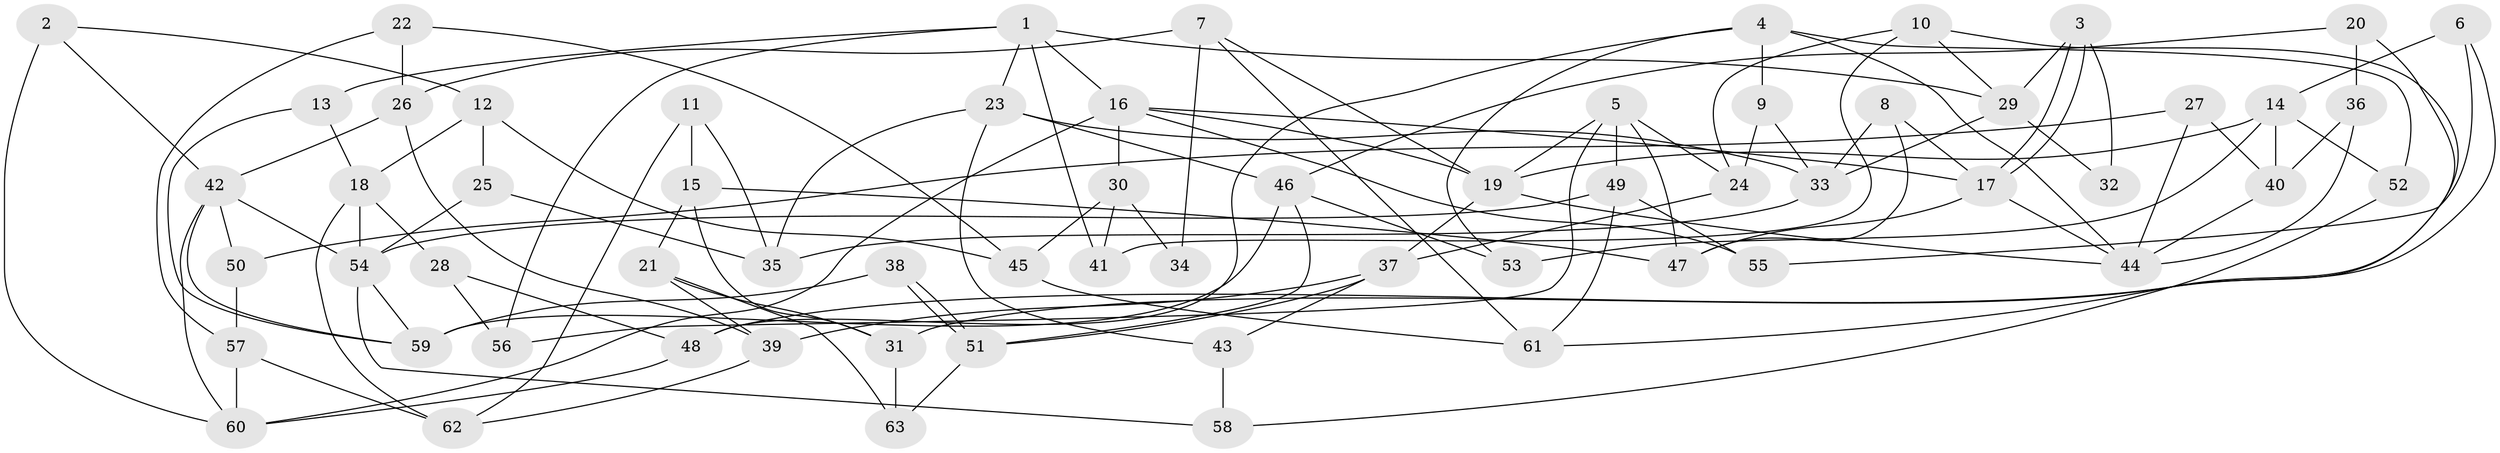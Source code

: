 // Generated by graph-tools (version 1.1) at 2025/26/03/09/25 03:26:15]
// undirected, 63 vertices, 126 edges
graph export_dot {
graph [start="1"]
  node [color=gray90,style=filled];
  1;
  2;
  3;
  4;
  5;
  6;
  7;
  8;
  9;
  10;
  11;
  12;
  13;
  14;
  15;
  16;
  17;
  18;
  19;
  20;
  21;
  22;
  23;
  24;
  25;
  26;
  27;
  28;
  29;
  30;
  31;
  32;
  33;
  34;
  35;
  36;
  37;
  38;
  39;
  40;
  41;
  42;
  43;
  44;
  45;
  46;
  47;
  48;
  49;
  50;
  51;
  52;
  53;
  54;
  55;
  56;
  57;
  58;
  59;
  60;
  61;
  62;
  63;
  1 -- 16;
  1 -- 23;
  1 -- 13;
  1 -- 29;
  1 -- 41;
  1 -- 56;
  2 -- 12;
  2 -- 42;
  2 -- 60;
  3 -- 29;
  3 -- 17;
  3 -- 17;
  3 -- 32;
  4 -- 53;
  4 -- 44;
  4 -- 9;
  4 -- 48;
  4 -- 52;
  5 -- 47;
  5 -- 19;
  5 -- 24;
  5 -- 49;
  5 -- 56;
  6 -- 55;
  6 -- 48;
  6 -- 14;
  7 -- 26;
  7 -- 19;
  7 -- 34;
  7 -- 61;
  8 -- 17;
  8 -- 47;
  8 -- 33;
  9 -- 24;
  9 -- 33;
  10 -- 24;
  10 -- 29;
  10 -- 41;
  10 -- 61;
  11 -- 35;
  11 -- 62;
  11 -- 15;
  12 -- 25;
  12 -- 18;
  12 -- 45;
  13 -- 59;
  13 -- 18;
  14 -- 40;
  14 -- 19;
  14 -- 52;
  14 -- 53;
  15 -- 21;
  15 -- 31;
  15 -- 47;
  16 -- 17;
  16 -- 30;
  16 -- 19;
  16 -- 55;
  16 -- 60;
  17 -- 44;
  17 -- 47;
  18 -- 28;
  18 -- 54;
  18 -- 62;
  19 -- 37;
  19 -- 44;
  20 -- 46;
  20 -- 31;
  20 -- 36;
  21 -- 63;
  21 -- 39;
  21 -- 31;
  22 -- 26;
  22 -- 45;
  22 -- 57;
  23 -- 46;
  23 -- 33;
  23 -- 35;
  23 -- 43;
  24 -- 37;
  25 -- 35;
  25 -- 54;
  26 -- 39;
  26 -- 42;
  27 -- 44;
  27 -- 50;
  27 -- 40;
  28 -- 48;
  28 -- 56;
  29 -- 33;
  29 -- 32;
  30 -- 45;
  30 -- 41;
  30 -- 34;
  31 -- 63;
  33 -- 35;
  36 -- 40;
  36 -- 44;
  37 -- 43;
  37 -- 39;
  37 -- 51;
  38 -- 59;
  38 -- 51;
  38 -- 51;
  39 -- 62;
  40 -- 44;
  42 -- 60;
  42 -- 54;
  42 -- 50;
  42 -- 59;
  43 -- 58;
  45 -- 61;
  46 -- 51;
  46 -- 59;
  46 -- 53;
  48 -- 60;
  49 -- 61;
  49 -- 54;
  49 -- 55;
  50 -- 57;
  51 -- 63;
  52 -- 58;
  54 -- 58;
  54 -- 59;
  57 -- 60;
  57 -- 62;
}
